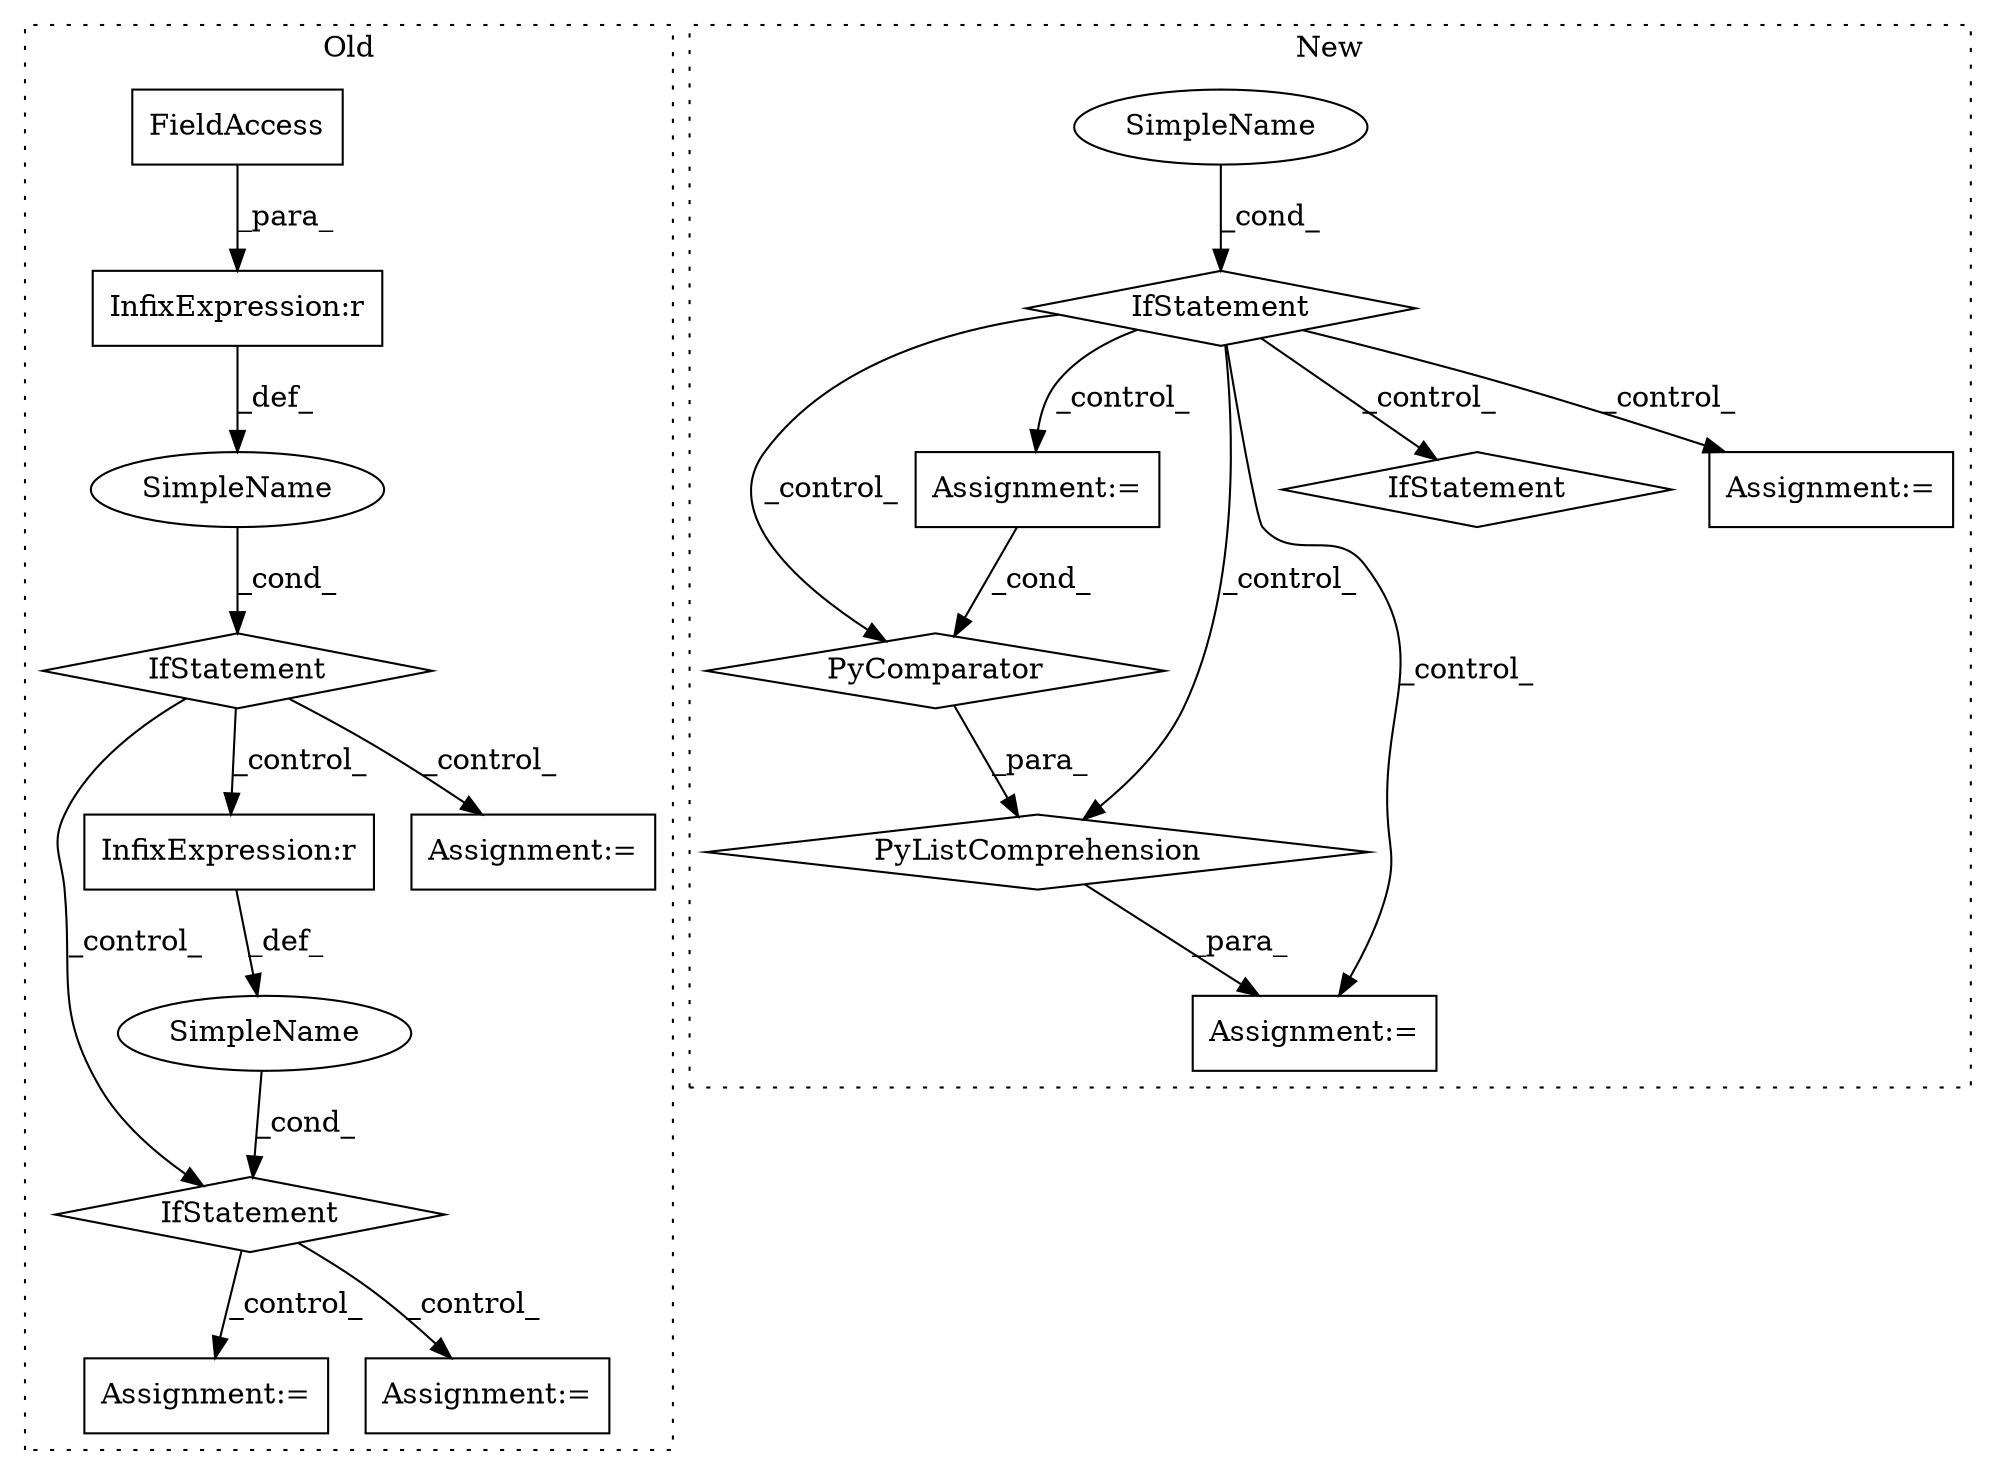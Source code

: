 digraph G {
subgraph cluster0 {
1 [label="IfStatement" a="25" s="2164,2185" l="4,2" shape="diamond"];
6 [label="Assignment:=" a="7" s="2208" l="1" shape="box"];
7 [label="SimpleName" a="42" s="" l="" shape="ellipse"];
8 [label="InfixExpression:r" a="27" s="2177" l="4" shape="box"];
9 [label="Assignment:=" a="7" s="2281" l="1" shape="box"];
10 [label="SimpleName" a="42" s="" l="" shape="ellipse"];
11 [label="IfStatement" a="25" s="1459,1509" l="4,2" shape="diamond"];
12 [label="InfixExpression:r" a="27" s="1489" l="4" shape="box"];
13 [label="Assignment:=" a="7" s="1527" l="1" shape="box"];
14 [label="FieldAccess" a="22" s="1463" l="26" shape="box"];
label = "Old";
style="dotted";
}
subgraph cluster1 {
2 [label="PyComparator" a="113" s="3708" l="39" shape="diamond"];
3 [label="Assignment:=" a="7" s="3708" l="39" shape="box"];
4 [label="PyListComprehension" a="109" s="3624" l="131" shape="diamond"];
5 [label="Assignment:=" a="7" s="3597" l="1" shape="box"];
15 [label="IfStatement" a="25" s="3360,3377" l="4,2" shape="diamond"];
16 [label="IfStatement" a="25" s="3522" l="39" shape="diamond"];
17 [label="Assignment:=" a="7" s="3522" l="39" shape="box"];
18 [label="SimpleName" a="42" s="3364" l="13" shape="ellipse"];
label = "New";
style="dotted";
}
1 -> 6 [label="_control_"];
1 -> 9 [label="_control_"];
2 -> 4 [label="_para_"];
3 -> 2 [label="_cond_"];
4 -> 5 [label="_para_"];
7 -> 1 [label="_cond_"];
8 -> 7 [label="_def_"];
10 -> 11 [label="_cond_"];
11 -> 8 [label="_control_"];
11 -> 1 [label="_control_"];
11 -> 13 [label="_control_"];
12 -> 10 [label="_def_"];
14 -> 12 [label="_para_"];
15 -> 3 [label="_control_"];
15 -> 16 [label="_control_"];
15 -> 2 [label="_control_"];
15 -> 5 [label="_control_"];
15 -> 17 [label="_control_"];
15 -> 4 [label="_control_"];
18 -> 15 [label="_cond_"];
}
